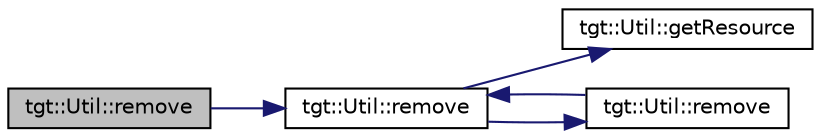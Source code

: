 digraph "tgt::Util::remove"
{
 // LATEX_PDF_SIZE
  edge [fontname="Helvetica",fontsize="10",labelfontname="Helvetica",labelfontsize="10"];
  node [fontname="Helvetica",fontsize="10",shape=record];
  rankdir="LR";
  Node1 [label="tgt::Util::remove",height=0.2,width=0.4,color="black", fillcolor="grey75", style="filled", fontcolor="black",tooltip=" "];
  Node1 -> Node2 [color="midnightblue",fontsize="10",style="solid"];
  Node2 [label="tgt::Util::remove",height=0.2,width=0.4,color="black", fillcolor="white", style="filled",URL="$dd/d64/namespacetgt_1_1_util.html#a34a9cf1a81b72f6f75ac60ca9784cb80",tooltip=" "];
  Node2 -> Node3 [color="midnightblue",fontsize="10",style="solid"];
  Node3 [label="tgt::Util::getResource",height=0.2,width=0.4,color="black", fillcolor="white", style="filled",URL="$dd/d64/namespacetgt_1_1_util.html#a4e9af614fd94a21454841dedd4e88257",tooltip=" "];
  Node2 -> Node4 [color="midnightblue",fontsize="10",style="solid"];
  Node4 [label="tgt::Util::remove",height=0.2,width=0.4,color="black", fillcolor="white", style="filled",URL="$dd/d64/namespacetgt_1_1_util.html#a2779eb011d8849fa9dda84939665108e",tooltip=" "];
  Node4 -> Node2 [color="midnightblue",fontsize="10",style="solid"];
}
